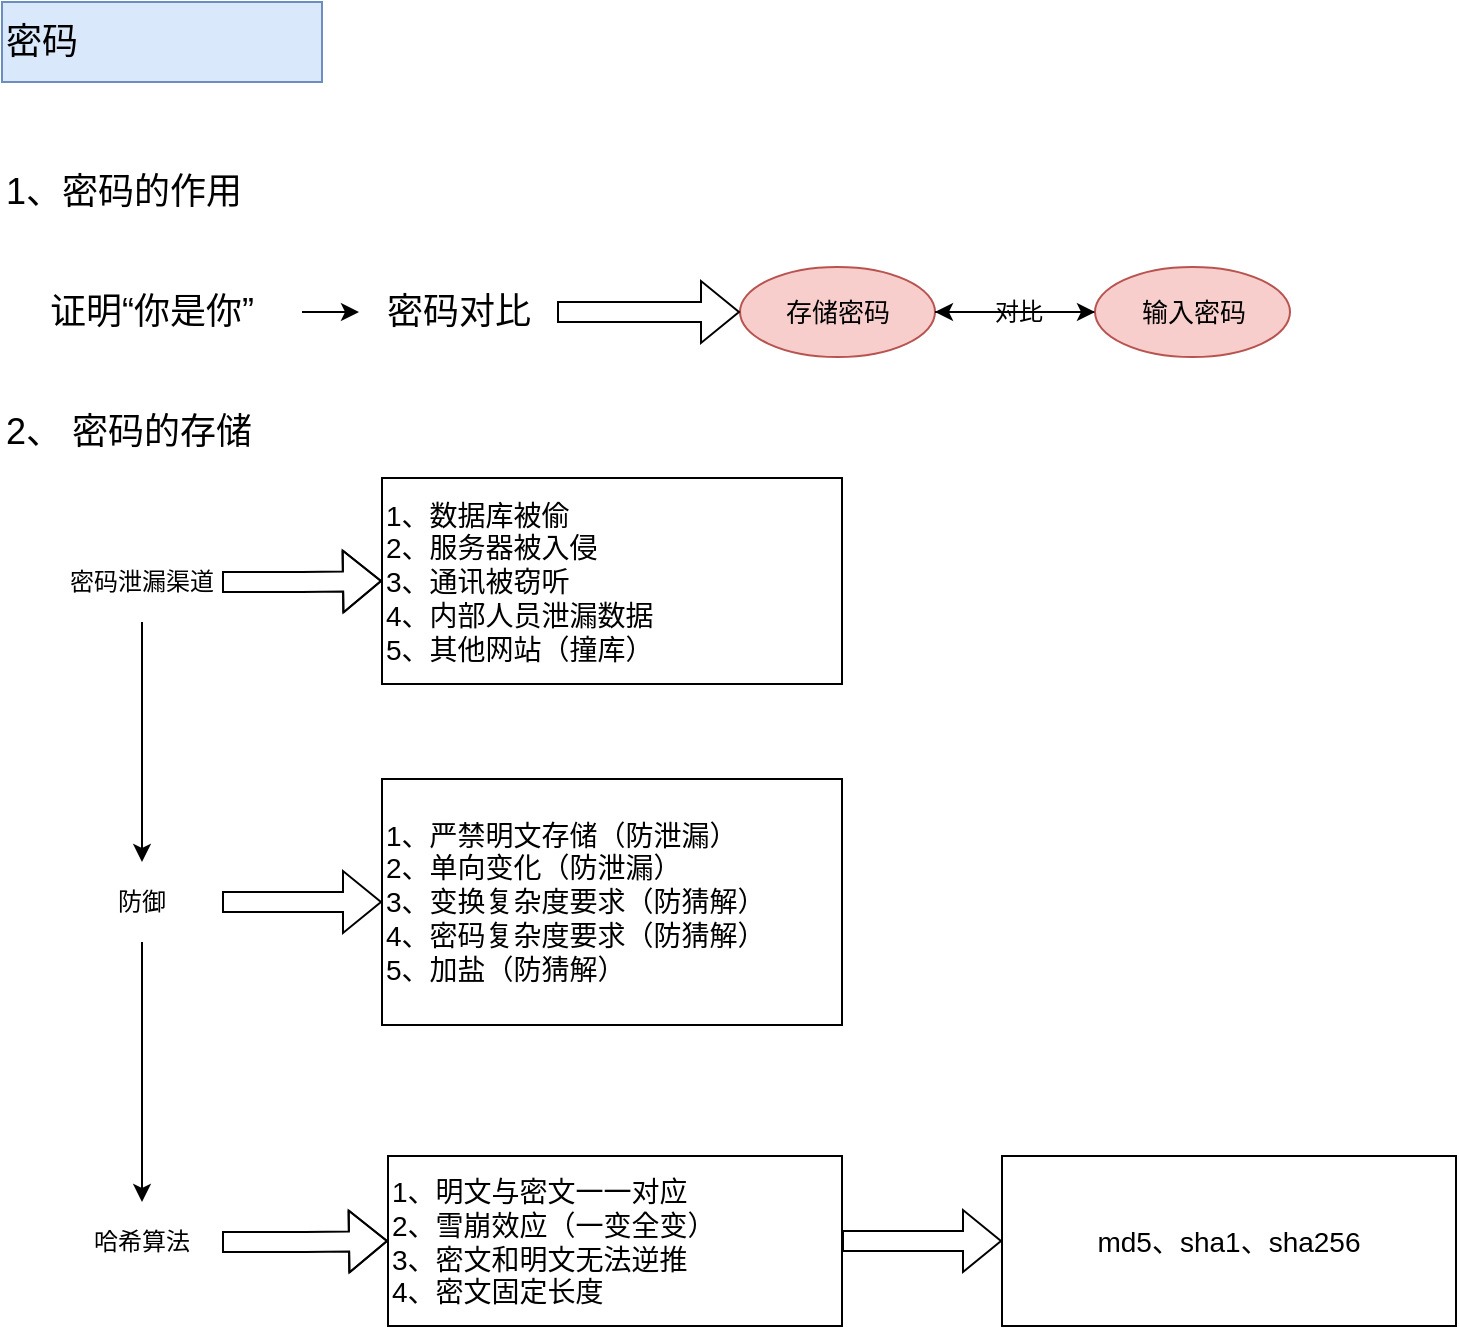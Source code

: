 <mxfile version="10.6.5" type="github"><diagram id="C_O-eJOAwh9OdCeOEhND" name="Page-1"><mxGraphModel dx="1158" dy="766" grid="1" gridSize="10" guides="1" tooltips="1" connect="1" arrows="1" fold="1" page="1" pageScale="1" pageWidth="1000" pageHeight="1169" math="0" shadow="0"><root><mxCell id="0"/><mxCell id="1" parent="0"/><mxCell id="Axd8CGAUHefXXMegwMKc-12" value="密码" style="text;html=1;strokeColor=#6c8ebf;fillColor=#dae8fc;align=left;verticalAlign=middle;whiteSpace=wrap;rounded=0;fontSize=18;" vertex="1" parent="1"><mxGeometry x="40" y="40" width="160" height="40" as="geometry"/></mxCell><mxCell id="Axd8CGAUHefXXMegwMKc-14" value="1、密码的作用" style="text;html=1;strokeColor=none;fillColor=none;align=left;verticalAlign=middle;whiteSpace=wrap;rounded=0;fontSize=18;" vertex="1" parent="1"><mxGeometry x="40" y="120" width="150" height="30" as="geometry"/></mxCell><mxCell id="Axd8CGAUHefXXMegwMKc-30" value="" style="group" vertex="1" connectable="0" parent="1"><mxGeometry x="40" y="172.5" width="644" height="45" as="geometry"/></mxCell><mxCell id="Axd8CGAUHefXXMegwMKc-16" value="证明“你是你”" style="text;html=1;strokeColor=none;fillColor=none;align=center;verticalAlign=middle;whiteSpace=wrap;rounded=0;fontSize=18;" vertex="1" parent="Axd8CGAUHefXXMegwMKc-30"><mxGeometry y="7.5" width="150" height="30" as="geometry"/></mxCell><mxCell id="Axd8CGAUHefXXMegwMKc-18" value="密码对比" style="text;html=1;strokeColor=none;fillColor=none;align=center;verticalAlign=middle;whiteSpace=wrap;rounded=0;fontSize=18;" vertex="1" parent="Axd8CGAUHefXXMegwMKc-30"><mxGeometry x="178.5" y="7.5" width="99" height="30" as="geometry"/></mxCell><mxCell id="Axd8CGAUHefXXMegwMKc-27" style="edgeStyle=orthogonalEdgeStyle;rounded=0;orthogonalLoop=1;jettySize=auto;html=1;entryX=0;entryY=0.5;entryDx=0;entryDy=0;" edge="1" parent="Axd8CGAUHefXXMegwMKc-30" source="Axd8CGAUHefXXMegwMKc-16" target="Axd8CGAUHefXXMegwMKc-18"><mxGeometry relative="1" as="geometry"/></mxCell><mxCell id="Axd8CGAUHefXXMegwMKc-19" value="存储密码" style="ellipse;whiteSpace=wrap;html=1;fontSize=13;align=center;fillColor=#f8cecc;strokeColor=#b85450;" vertex="1" parent="Axd8CGAUHefXXMegwMKc-30"><mxGeometry x="369" width="97.5" height="45" as="geometry"/></mxCell><mxCell id="Axd8CGAUHefXXMegwMKc-28" style="edgeStyle=orthogonalEdgeStyle;rounded=0;orthogonalLoop=1;jettySize=auto;html=1;shape=flexArrow;" edge="1" parent="Axd8CGAUHefXXMegwMKc-30" source="Axd8CGAUHefXXMegwMKc-18" target="Axd8CGAUHefXXMegwMKc-19"><mxGeometry relative="1" as="geometry"/></mxCell><mxCell id="Axd8CGAUHefXXMegwMKc-25" style="edgeStyle=orthogonalEdgeStyle;rounded=0;orthogonalLoop=1;jettySize=auto;html=1;" edge="1" parent="Axd8CGAUHefXXMegwMKc-30" source="Axd8CGAUHefXXMegwMKc-23" target="Axd8CGAUHefXXMegwMKc-19"><mxGeometry relative="1" as="geometry"/></mxCell><mxCell id="Axd8CGAUHefXXMegwMKc-26" value="对比" style="text;html=1;resizable=0;points=[];align=center;verticalAlign=middle;labelBackgroundColor=#ffffff;" vertex="1" connectable="0" parent="Axd8CGAUHefXXMegwMKc-25"><mxGeometry x="-0.025" relative="1" as="geometry"><mxPoint as="offset"/></mxGeometry></mxCell><mxCell id="Axd8CGAUHefXXMegwMKc-23" value="输入密码" style="ellipse;whiteSpace=wrap;html=1;fontSize=13;align=center;fillColor=#f8cecc;strokeColor=#b85450;" vertex="1" parent="Axd8CGAUHefXXMegwMKc-30"><mxGeometry x="546.5" width="97.5" height="45" as="geometry"/></mxCell><mxCell id="Axd8CGAUHefXXMegwMKc-24" style="edgeStyle=orthogonalEdgeStyle;rounded=0;orthogonalLoop=1;jettySize=auto;html=1;" edge="1" parent="Axd8CGAUHefXXMegwMKc-30" source="Axd8CGAUHefXXMegwMKc-19" target="Axd8CGAUHefXXMegwMKc-23"><mxGeometry relative="1" as="geometry"/></mxCell><mxCell id="Axd8CGAUHefXXMegwMKc-31" value="2、 密码的存储" style="text;html=1;strokeColor=none;fillColor=none;align=left;verticalAlign=middle;whiteSpace=wrap;rounded=0;fontSize=18;" vertex="1" parent="1"><mxGeometry x="40" y="240" width="150" height="30" as="geometry"/></mxCell><mxCell id="Axd8CGAUHefXXMegwMKc-34" value="" style="edgeStyle=orthogonalEdgeStyle;shape=flexArrow;rounded=0;orthogonalLoop=1;jettySize=auto;html=1;" edge="1" parent="1" source="Axd8CGAUHefXXMegwMKc-32" target="Axd8CGAUHefXXMegwMKc-33"><mxGeometry relative="1" as="geometry"/></mxCell><mxCell id="Axd8CGAUHefXXMegwMKc-36" value="" style="edgeStyle=orthogonalEdgeStyle;rounded=0;orthogonalLoop=1;jettySize=auto;html=1;fontSize=14;" edge="1" parent="1" source="Axd8CGAUHefXXMegwMKc-32" target="Axd8CGAUHefXXMegwMKc-35"><mxGeometry relative="1" as="geometry"/></mxCell><mxCell id="Axd8CGAUHefXXMegwMKc-32" value="密码泄漏渠道" style="text;html=1;strokeColor=none;fillColor=none;align=center;verticalAlign=middle;whiteSpace=wrap;rounded=0;" vertex="1" parent="1"><mxGeometry x="70" y="310" width="80" height="40" as="geometry"/></mxCell><mxCell id="Axd8CGAUHefXXMegwMKc-40" value="" style="edgeStyle=orthogonalEdgeStyle;shape=flexArrow;rounded=0;orthogonalLoop=1;jettySize=auto;html=1;fontSize=14;" edge="1" parent="1" source="Axd8CGAUHefXXMegwMKc-35" target="Axd8CGAUHefXXMegwMKc-39"><mxGeometry relative="1" as="geometry"/></mxCell><mxCell id="Axd8CGAUHefXXMegwMKc-43" value="" style="edgeStyle=orthogonalEdgeStyle;rounded=0;orthogonalLoop=1;jettySize=auto;html=1;fontSize=14;" edge="1" parent="1" source="Axd8CGAUHefXXMegwMKc-35" target="Axd8CGAUHefXXMegwMKc-42"><mxGeometry relative="1" as="geometry"/></mxCell><mxCell id="Axd8CGAUHefXXMegwMKc-35" value="防御" style="text;html=1;strokeColor=none;fillColor=none;align=center;verticalAlign=middle;whiteSpace=wrap;rounded=0;" vertex="1" parent="1"><mxGeometry x="70" y="470" width="80" height="40" as="geometry"/></mxCell><mxCell id="Axd8CGAUHefXXMegwMKc-45" value="" style="edgeStyle=orthogonalEdgeStyle;rounded=0;orthogonalLoop=1;jettySize=auto;html=1;fontSize=14;shape=flexArrow;" edge="1" parent="1" source="Axd8CGAUHefXXMegwMKc-42" target="Axd8CGAUHefXXMegwMKc-44"><mxGeometry relative="1" as="geometry"/></mxCell><mxCell id="Axd8CGAUHefXXMegwMKc-42" value="哈希算法" style="text;html=1;strokeColor=none;fillColor=none;align=center;verticalAlign=middle;whiteSpace=wrap;rounded=0;" vertex="1" parent="1"><mxGeometry x="70" y="640" width="80" height="40" as="geometry"/></mxCell><mxCell id="Axd8CGAUHefXXMegwMKc-47" value="" style="edgeStyle=orthogonalEdgeStyle;shape=flexArrow;rounded=0;orthogonalLoop=1;jettySize=auto;html=1;fontSize=14;" edge="1" parent="1" source="Axd8CGAUHefXXMegwMKc-44" target="Axd8CGAUHefXXMegwMKc-46"><mxGeometry relative="1" as="geometry"/></mxCell><mxCell id="Axd8CGAUHefXXMegwMKc-44" value="1、明文与密文一一对应&lt;br style=&quot;font-size: 14px&quot;&gt;2、雪崩效应（一变全变）&lt;br&gt;3、密文和明文无法逆推&lt;br&gt;4、密文固定长度&lt;br style=&quot;font-size: 14px&quot;&gt;" style="text;html=1;align=left;verticalAlign=middle;whiteSpace=wrap;rounded=0;strokeColor=#000000;fontSize=14;" vertex="1" parent="1"><mxGeometry x="233" y="617" width="227" height="85" as="geometry"/></mxCell><mxCell id="Axd8CGAUHefXXMegwMKc-46" value="md5、sha1、sha256&lt;br style=&quot;font-size: 14px&quot;&gt;" style="text;html=1;align=center;verticalAlign=middle;whiteSpace=wrap;rounded=0;strokeColor=#000000;fontSize=14;" vertex="1" parent="1"><mxGeometry x="540" y="617" width="227" height="85" as="geometry"/></mxCell><mxCell id="Axd8CGAUHefXXMegwMKc-39" value="1、严禁明文存储（防泄漏）&lt;br style=&quot;font-size: 14px&quot;&gt;2、单向变化（防泄漏）&lt;br style=&quot;font-size: 14px&quot;&gt;3、变换复杂度要求（防猜解）&lt;br&gt;4、密码复杂度要求（防猜解）&lt;br&gt;5、加盐（防猜解）&lt;br style=&quot;font-size: 14px&quot;&gt;" style="text;html=1;align=left;verticalAlign=middle;whiteSpace=wrap;rounded=0;fontSize=14;strokeColor=#000000;" vertex="1" parent="1"><mxGeometry x="230" y="428.5" width="230" height="123" as="geometry"/></mxCell><mxCell id="Axd8CGAUHefXXMegwMKc-33" value="1、数据库被偷&lt;br style=&quot;font-size: 14px;&quot;&gt;2、服务器被入侵&lt;br style=&quot;font-size: 14px;&quot;&gt;3、通讯被窃听&lt;br style=&quot;font-size: 14px;&quot;&gt;4、内部人员泄漏数据&lt;br style=&quot;font-size: 14px;&quot;&gt;5、其他网站（撞库）&lt;br style=&quot;font-size: 14px;&quot;&gt;" style="text;html=1;align=left;verticalAlign=middle;whiteSpace=wrap;rounded=0;fontSize=14;strokeColor=#000000;" vertex="1" parent="1"><mxGeometry x="230" y="278" width="230" height="103" as="geometry"/></mxCell></root></mxGraphModel></diagram></mxfile>